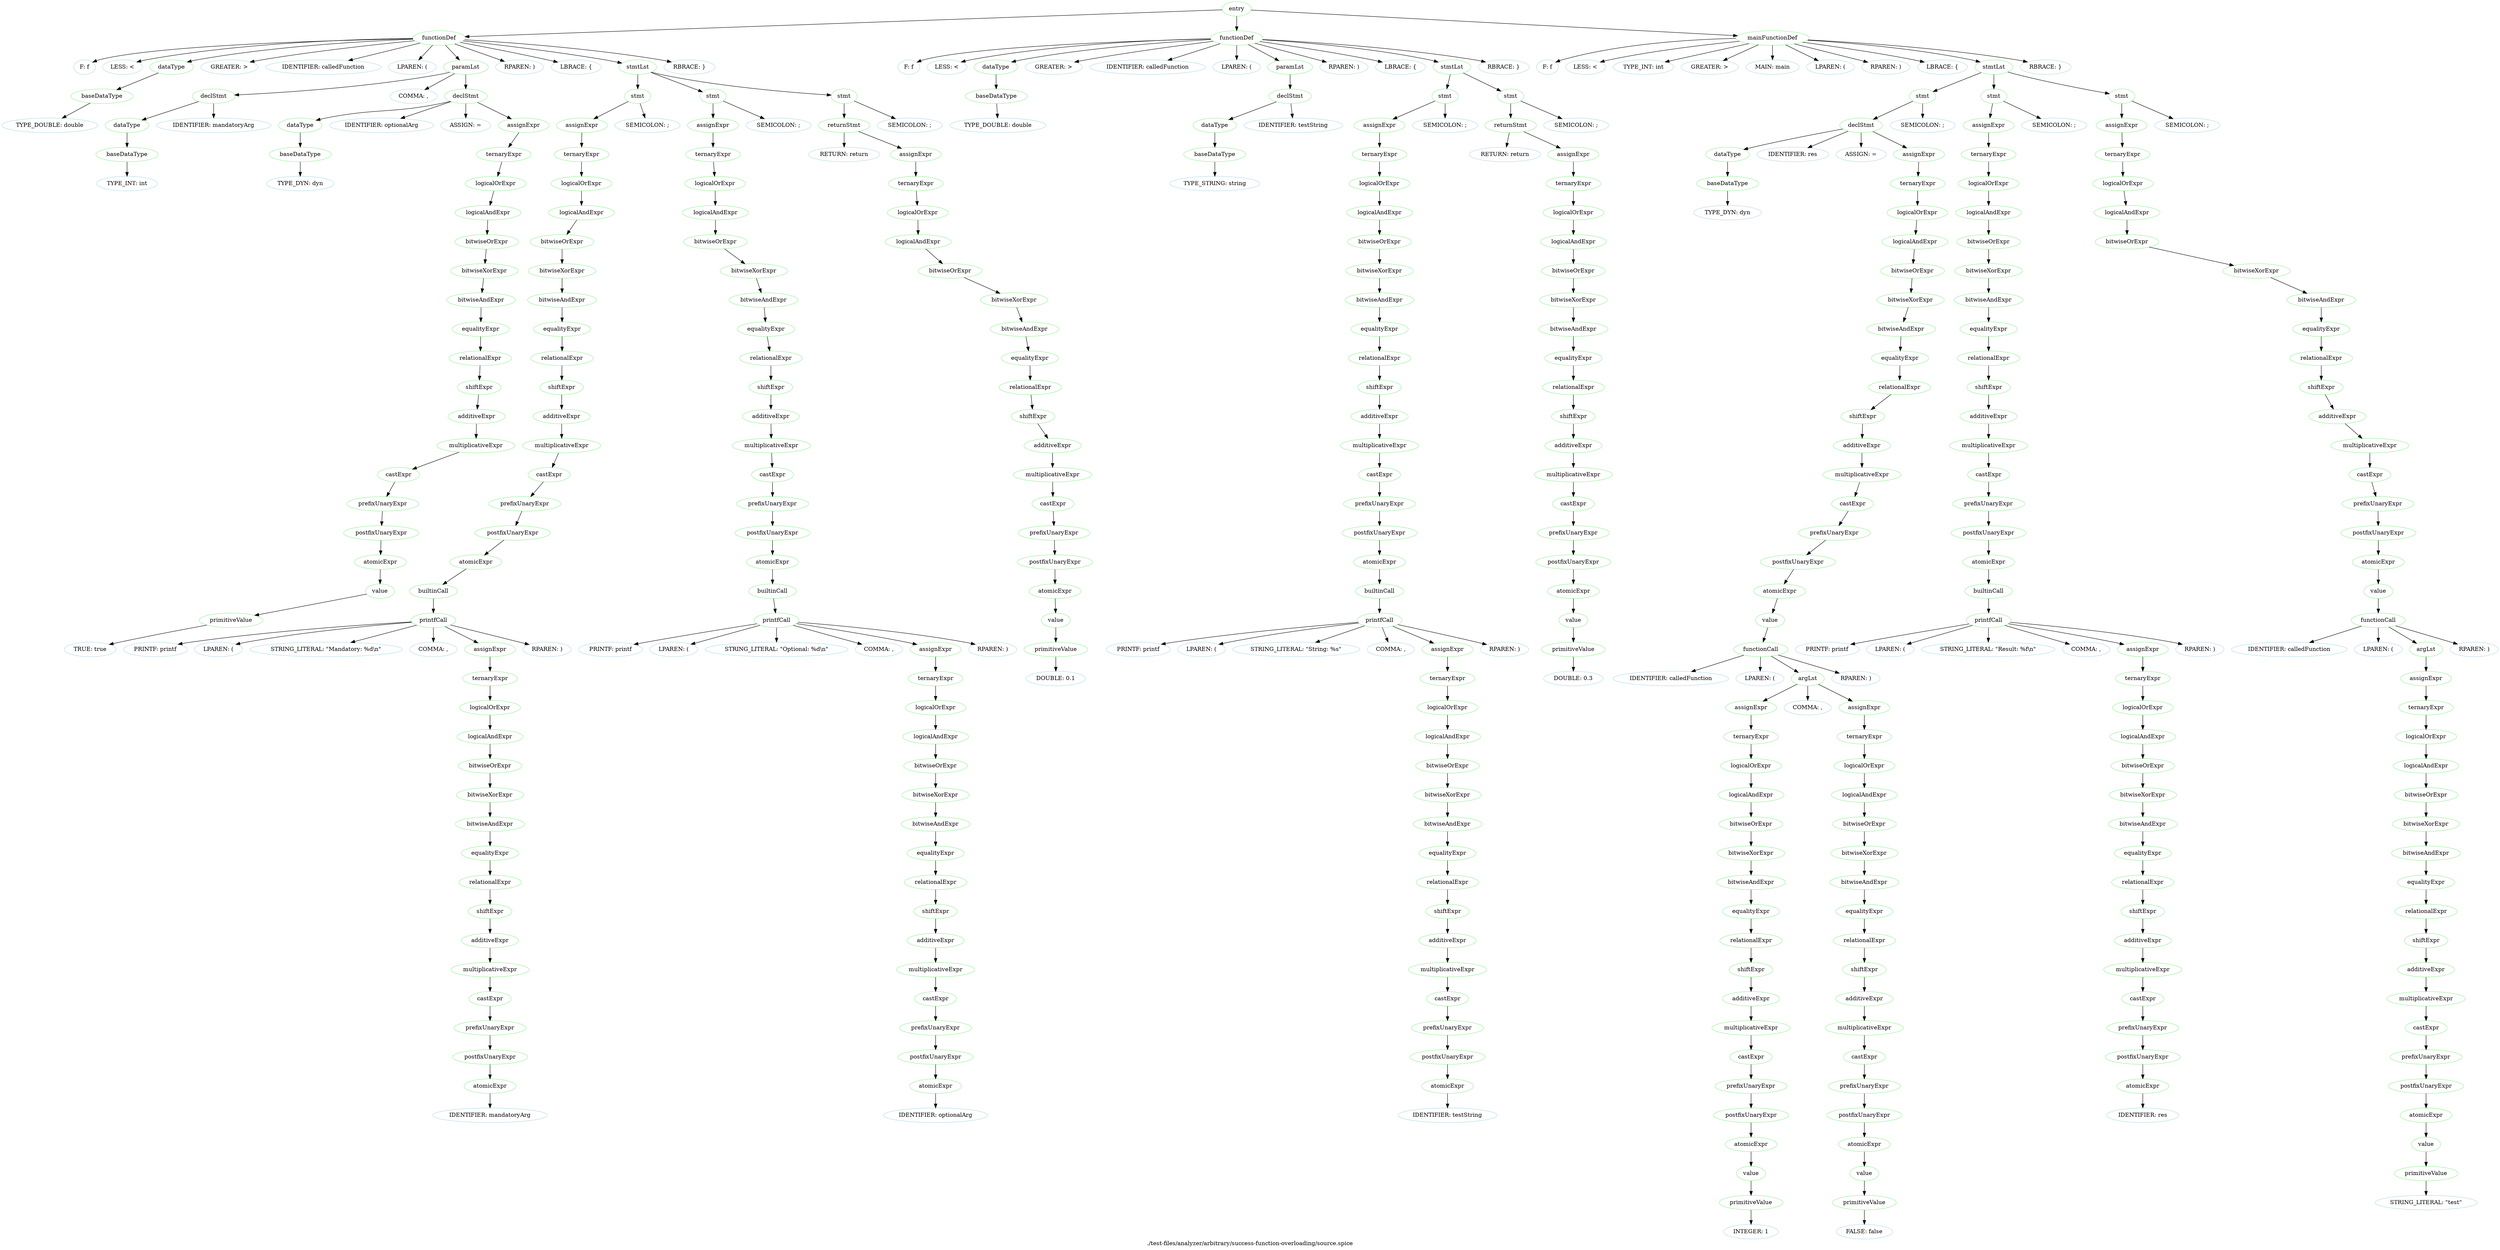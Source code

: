 digraph {
 rankdir="TB";
 label="./test-files/analyzer/arbitrary/success-function-overloading/source.spice";
 L1C0_entry [color="lightgreen",label="entry"];
 L1C0_functionDef [color="lightgreen",label="functionDef"];
 L1C0_entry -> L1C0_functionDef;
 L1C0 [color="lightblue",label="F: f"];
 L1C0_functionDef -> L1C0
 L1C1 [color="lightblue",label="LESS: <"];
 L1C0_functionDef -> L1C1
 L1C2_dataType [color="lightgreen",label="dataType"];
 L1C0_functionDef -> L1C2_dataType;
 L1C2_baseDataType [color="lightgreen",label="baseDataType"];
 L1C2_dataType -> L1C2_baseDataType;
 L1C2 [color="lightblue",label="TYPE_DOUBLE: double"];
 L1C2_baseDataType -> L1C2
 L1C8 [color="lightblue",label="GREATER: >"];
 L1C0_functionDef -> L1C8
 L1C10 [color="lightblue",label="IDENTIFIER: calledFunction"];
 L1C0_functionDef -> L1C10
 L1C24 [color="lightblue",label="LPAREN: ("];
 L1C0_functionDef -> L1C24
 L1C25_paramLst [color="lightgreen",label="paramLst"];
 L1C0_functionDef -> L1C25_paramLst;
 L1C25_declStmt [color="lightgreen",label="declStmt"];
 L1C25_paramLst -> L1C25_declStmt;
 L1C25_dataType [color="lightgreen",label="dataType"];
 L1C25_declStmt -> L1C25_dataType;
 L1C25_baseDataType [color="lightgreen",label="baseDataType"];
 L1C25_dataType -> L1C25_baseDataType;
 L1C25 [color="lightblue",label="TYPE_INT: int"];
 L1C25_baseDataType -> L1C25
 L1C29 [color="lightblue",label="IDENTIFIER: mandatoryArg"];
 L1C25_declStmt -> L1C29
 L1C41 [color="lightblue",label="COMMA: ,"];
 L1C25_paramLst -> L1C41
 L1C43_declStmt [color="lightgreen",label="declStmt"];
 L1C25_paramLst -> L1C43_declStmt;
 L1C43_dataType [color="lightgreen",label="dataType"];
 L1C43_declStmt -> L1C43_dataType;
 L1C43_baseDataType [color="lightgreen",label="baseDataType"];
 L1C43_dataType -> L1C43_baseDataType;
 L1C43 [color="lightblue",label="TYPE_DYN: dyn"];
 L1C43_baseDataType -> L1C43
 L1C47 [color="lightblue",label="IDENTIFIER: optionalArg"];
 L1C43_declStmt -> L1C47
 L1C59 [color="lightblue",label="ASSIGN: ="];
 L1C43_declStmt -> L1C59
 L1C61_assignExpr [color="lightgreen",label="assignExpr"];
 L1C43_declStmt -> L1C61_assignExpr;
 L1C61_ternaryExpr [color="lightgreen",label="ternaryExpr"];
 L1C61_assignExpr -> L1C61_ternaryExpr;
 L1C61_logicalOrExpr [color="lightgreen",label="logicalOrExpr"];
 L1C61_ternaryExpr -> L1C61_logicalOrExpr;
 L1C61_logicalAndExpr [color="lightgreen",label="logicalAndExpr"];
 L1C61_logicalOrExpr -> L1C61_logicalAndExpr;
 L1C61_bitwiseOrExpr [color="lightgreen",label="bitwiseOrExpr"];
 L1C61_logicalAndExpr -> L1C61_bitwiseOrExpr;
 L1C61_bitwiseXorExpr [color="lightgreen",label="bitwiseXorExpr"];
 L1C61_bitwiseOrExpr -> L1C61_bitwiseXorExpr;
 L1C61_bitwiseAndExpr [color="lightgreen",label="bitwiseAndExpr"];
 L1C61_bitwiseXorExpr -> L1C61_bitwiseAndExpr;
 L1C61_equalityExpr [color="lightgreen",label="equalityExpr"];
 L1C61_bitwiseAndExpr -> L1C61_equalityExpr;
 L1C61_relationalExpr [color="lightgreen",label="relationalExpr"];
 L1C61_equalityExpr -> L1C61_relationalExpr;
 L1C61_shiftExpr [color="lightgreen",label="shiftExpr"];
 L1C61_relationalExpr -> L1C61_shiftExpr;
 L1C61_additiveExpr [color="lightgreen",label="additiveExpr"];
 L1C61_shiftExpr -> L1C61_additiveExpr;
 L1C61_multiplicativeExpr [color="lightgreen",label="multiplicativeExpr"];
 L1C61_additiveExpr -> L1C61_multiplicativeExpr;
 L1C61_castExpr [color="lightgreen",label="castExpr"];
 L1C61_multiplicativeExpr -> L1C61_castExpr;
 L1C61_prefixUnaryExpr [color="lightgreen",label="prefixUnaryExpr"];
 L1C61_castExpr -> L1C61_prefixUnaryExpr;
 L1C61_postfixUnaryExpr [color="lightgreen",label="postfixUnaryExpr"];
 L1C61_prefixUnaryExpr -> L1C61_postfixUnaryExpr;
 L1C61_atomicExpr [color="lightgreen",label="atomicExpr"];
 L1C61_postfixUnaryExpr -> L1C61_atomicExpr;
 L1C61_value [color="lightgreen",label="value"];
 L1C61_atomicExpr -> L1C61_value;
 L1C61_primitiveValue [color="lightgreen",label="primitiveValue"];
 L1C61_value -> L1C61_primitiveValue;
 L1C61 [color="lightblue",label="TRUE: true"];
 L1C61_primitiveValue -> L1C61
 L1C65 [color="lightblue",label="RPAREN: )"];
 L1C0_functionDef -> L1C65
 L1C67 [color="lightblue",label="LBRACE: {"];
 L1C0_functionDef -> L1C67
 L2C4_stmtLst [color="lightgreen",label="stmtLst"];
 L1C0_functionDef -> L2C4_stmtLst;
 L2C4_stmt [color="lightgreen",label="stmt"];
 L2C4_stmtLst -> L2C4_stmt;
 L2C4_assignExpr [color="lightgreen",label="assignExpr"];
 L2C4_stmt -> L2C4_assignExpr;
 L2C4_ternaryExpr [color="lightgreen",label="ternaryExpr"];
 L2C4_assignExpr -> L2C4_ternaryExpr;
 L2C4_logicalOrExpr [color="lightgreen",label="logicalOrExpr"];
 L2C4_ternaryExpr -> L2C4_logicalOrExpr;
 L2C4_logicalAndExpr [color="lightgreen",label="logicalAndExpr"];
 L2C4_logicalOrExpr -> L2C4_logicalAndExpr;
 L2C4_bitwiseOrExpr [color="lightgreen",label="bitwiseOrExpr"];
 L2C4_logicalAndExpr -> L2C4_bitwiseOrExpr;
 L2C4_bitwiseXorExpr [color="lightgreen",label="bitwiseXorExpr"];
 L2C4_bitwiseOrExpr -> L2C4_bitwiseXorExpr;
 L2C4_bitwiseAndExpr [color="lightgreen",label="bitwiseAndExpr"];
 L2C4_bitwiseXorExpr -> L2C4_bitwiseAndExpr;
 L2C4_equalityExpr [color="lightgreen",label="equalityExpr"];
 L2C4_bitwiseAndExpr -> L2C4_equalityExpr;
 L2C4_relationalExpr [color="lightgreen",label="relationalExpr"];
 L2C4_equalityExpr -> L2C4_relationalExpr;
 L2C4_shiftExpr [color="lightgreen",label="shiftExpr"];
 L2C4_relationalExpr -> L2C4_shiftExpr;
 L2C4_additiveExpr [color="lightgreen",label="additiveExpr"];
 L2C4_shiftExpr -> L2C4_additiveExpr;
 L2C4_multiplicativeExpr [color="lightgreen",label="multiplicativeExpr"];
 L2C4_additiveExpr -> L2C4_multiplicativeExpr;
 L2C4_castExpr [color="lightgreen",label="castExpr"];
 L2C4_multiplicativeExpr -> L2C4_castExpr;
 L2C4_prefixUnaryExpr [color="lightgreen",label="prefixUnaryExpr"];
 L2C4_castExpr -> L2C4_prefixUnaryExpr;
 L2C4_postfixUnaryExpr [color="lightgreen",label="postfixUnaryExpr"];
 L2C4_prefixUnaryExpr -> L2C4_postfixUnaryExpr;
 L2C4_atomicExpr [color="lightgreen",label="atomicExpr"];
 L2C4_postfixUnaryExpr -> L2C4_atomicExpr;
 L2C4_builtinCall [color="lightgreen",label="builtinCall"];
 L2C4_atomicExpr -> L2C4_builtinCall;
 L2C4_printfCall [color="lightgreen",label="printfCall"];
 L2C4_builtinCall -> L2C4_printfCall;
 L2C4 [color="lightblue",label="PRINTF: printf"];
 L2C4_printfCall -> L2C4
 L2C10 [color="lightblue",label="LPAREN: ("];
 L2C4_printfCall -> L2C10
 L2C11 [color="lightblue",label="STRING_LITERAL: \"Mandatory: %d\\n\""];
 L2C4_printfCall -> L2C11
 L2C28 [color="lightblue",label="COMMA: ,"];
 L2C4_printfCall -> L2C28
 L2C30_assignExpr [color="lightgreen",label="assignExpr"];
 L2C4_printfCall -> L2C30_assignExpr;
 L2C30_ternaryExpr [color="lightgreen",label="ternaryExpr"];
 L2C30_assignExpr -> L2C30_ternaryExpr;
 L2C30_logicalOrExpr [color="lightgreen",label="logicalOrExpr"];
 L2C30_ternaryExpr -> L2C30_logicalOrExpr;
 L2C30_logicalAndExpr [color="lightgreen",label="logicalAndExpr"];
 L2C30_logicalOrExpr -> L2C30_logicalAndExpr;
 L2C30_bitwiseOrExpr [color="lightgreen",label="bitwiseOrExpr"];
 L2C30_logicalAndExpr -> L2C30_bitwiseOrExpr;
 L2C30_bitwiseXorExpr [color="lightgreen",label="bitwiseXorExpr"];
 L2C30_bitwiseOrExpr -> L2C30_bitwiseXorExpr;
 L2C30_bitwiseAndExpr [color="lightgreen",label="bitwiseAndExpr"];
 L2C30_bitwiseXorExpr -> L2C30_bitwiseAndExpr;
 L2C30_equalityExpr [color="lightgreen",label="equalityExpr"];
 L2C30_bitwiseAndExpr -> L2C30_equalityExpr;
 L2C30_relationalExpr [color="lightgreen",label="relationalExpr"];
 L2C30_equalityExpr -> L2C30_relationalExpr;
 L2C30_shiftExpr [color="lightgreen",label="shiftExpr"];
 L2C30_relationalExpr -> L2C30_shiftExpr;
 L2C30_additiveExpr [color="lightgreen",label="additiveExpr"];
 L2C30_shiftExpr -> L2C30_additiveExpr;
 L2C30_multiplicativeExpr [color="lightgreen",label="multiplicativeExpr"];
 L2C30_additiveExpr -> L2C30_multiplicativeExpr;
 L2C30_castExpr [color="lightgreen",label="castExpr"];
 L2C30_multiplicativeExpr -> L2C30_castExpr;
 L2C30_prefixUnaryExpr [color="lightgreen",label="prefixUnaryExpr"];
 L2C30_castExpr -> L2C30_prefixUnaryExpr;
 L2C30_postfixUnaryExpr [color="lightgreen",label="postfixUnaryExpr"];
 L2C30_prefixUnaryExpr -> L2C30_postfixUnaryExpr;
 L2C30_atomicExpr [color="lightgreen",label="atomicExpr"];
 L2C30_postfixUnaryExpr -> L2C30_atomicExpr;
 L2C30 [color="lightblue",label="IDENTIFIER: mandatoryArg"];
 L2C30_atomicExpr -> L2C30
 L2C42 [color="lightblue",label="RPAREN: )"];
 L2C4_printfCall -> L2C42
 L2C43 [color="lightblue",label="SEMICOLON: ;"];
 L2C4_stmt -> L2C43
 L3C4_stmt [color="lightgreen",label="stmt"];
 L2C4_stmtLst -> L3C4_stmt;
 L3C4_assignExpr [color="lightgreen",label="assignExpr"];
 L3C4_stmt -> L3C4_assignExpr;
 L3C4_ternaryExpr [color="lightgreen",label="ternaryExpr"];
 L3C4_assignExpr -> L3C4_ternaryExpr;
 L3C4_logicalOrExpr [color="lightgreen",label="logicalOrExpr"];
 L3C4_ternaryExpr -> L3C4_logicalOrExpr;
 L3C4_logicalAndExpr [color="lightgreen",label="logicalAndExpr"];
 L3C4_logicalOrExpr -> L3C4_logicalAndExpr;
 L3C4_bitwiseOrExpr [color="lightgreen",label="bitwiseOrExpr"];
 L3C4_logicalAndExpr -> L3C4_bitwiseOrExpr;
 L3C4_bitwiseXorExpr [color="lightgreen",label="bitwiseXorExpr"];
 L3C4_bitwiseOrExpr -> L3C4_bitwiseXorExpr;
 L3C4_bitwiseAndExpr [color="lightgreen",label="bitwiseAndExpr"];
 L3C4_bitwiseXorExpr -> L3C4_bitwiseAndExpr;
 L3C4_equalityExpr [color="lightgreen",label="equalityExpr"];
 L3C4_bitwiseAndExpr -> L3C4_equalityExpr;
 L3C4_relationalExpr [color="lightgreen",label="relationalExpr"];
 L3C4_equalityExpr -> L3C4_relationalExpr;
 L3C4_shiftExpr [color="lightgreen",label="shiftExpr"];
 L3C4_relationalExpr -> L3C4_shiftExpr;
 L3C4_additiveExpr [color="lightgreen",label="additiveExpr"];
 L3C4_shiftExpr -> L3C4_additiveExpr;
 L3C4_multiplicativeExpr [color="lightgreen",label="multiplicativeExpr"];
 L3C4_additiveExpr -> L3C4_multiplicativeExpr;
 L3C4_castExpr [color="lightgreen",label="castExpr"];
 L3C4_multiplicativeExpr -> L3C4_castExpr;
 L3C4_prefixUnaryExpr [color="lightgreen",label="prefixUnaryExpr"];
 L3C4_castExpr -> L3C4_prefixUnaryExpr;
 L3C4_postfixUnaryExpr [color="lightgreen",label="postfixUnaryExpr"];
 L3C4_prefixUnaryExpr -> L3C4_postfixUnaryExpr;
 L3C4_atomicExpr [color="lightgreen",label="atomicExpr"];
 L3C4_postfixUnaryExpr -> L3C4_atomicExpr;
 L3C4_builtinCall [color="lightgreen",label="builtinCall"];
 L3C4_atomicExpr -> L3C4_builtinCall;
 L3C4_printfCall [color="lightgreen",label="printfCall"];
 L3C4_builtinCall -> L3C4_printfCall;
 L3C4 [color="lightblue",label="PRINTF: printf"];
 L3C4_printfCall -> L3C4
 L3C10 [color="lightblue",label="LPAREN: ("];
 L3C4_printfCall -> L3C10
 L3C11 [color="lightblue",label="STRING_LITERAL: \"Optional: %d\\n\""];
 L3C4_printfCall -> L3C11
 L3C27 [color="lightblue",label="COMMA: ,"];
 L3C4_printfCall -> L3C27
 L3C29_assignExpr [color="lightgreen",label="assignExpr"];
 L3C4_printfCall -> L3C29_assignExpr;
 L3C29_ternaryExpr [color="lightgreen",label="ternaryExpr"];
 L3C29_assignExpr -> L3C29_ternaryExpr;
 L3C29_logicalOrExpr [color="lightgreen",label="logicalOrExpr"];
 L3C29_ternaryExpr -> L3C29_logicalOrExpr;
 L3C29_logicalAndExpr [color="lightgreen",label="logicalAndExpr"];
 L3C29_logicalOrExpr -> L3C29_logicalAndExpr;
 L3C29_bitwiseOrExpr [color="lightgreen",label="bitwiseOrExpr"];
 L3C29_logicalAndExpr -> L3C29_bitwiseOrExpr;
 L3C29_bitwiseXorExpr [color="lightgreen",label="bitwiseXorExpr"];
 L3C29_bitwiseOrExpr -> L3C29_bitwiseXorExpr;
 L3C29_bitwiseAndExpr [color="lightgreen",label="bitwiseAndExpr"];
 L3C29_bitwiseXorExpr -> L3C29_bitwiseAndExpr;
 L3C29_equalityExpr [color="lightgreen",label="equalityExpr"];
 L3C29_bitwiseAndExpr -> L3C29_equalityExpr;
 L3C29_relationalExpr [color="lightgreen",label="relationalExpr"];
 L3C29_equalityExpr -> L3C29_relationalExpr;
 L3C29_shiftExpr [color="lightgreen",label="shiftExpr"];
 L3C29_relationalExpr -> L3C29_shiftExpr;
 L3C29_additiveExpr [color="lightgreen",label="additiveExpr"];
 L3C29_shiftExpr -> L3C29_additiveExpr;
 L3C29_multiplicativeExpr [color="lightgreen",label="multiplicativeExpr"];
 L3C29_additiveExpr -> L3C29_multiplicativeExpr;
 L3C29_castExpr [color="lightgreen",label="castExpr"];
 L3C29_multiplicativeExpr -> L3C29_castExpr;
 L3C29_prefixUnaryExpr [color="lightgreen",label="prefixUnaryExpr"];
 L3C29_castExpr -> L3C29_prefixUnaryExpr;
 L3C29_postfixUnaryExpr [color="lightgreen",label="postfixUnaryExpr"];
 L3C29_prefixUnaryExpr -> L3C29_postfixUnaryExpr;
 L3C29_atomicExpr [color="lightgreen",label="atomicExpr"];
 L3C29_postfixUnaryExpr -> L3C29_atomicExpr;
 L3C29 [color="lightblue",label="IDENTIFIER: optionalArg"];
 L3C29_atomicExpr -> L3C29
 L3C40 [color="lightblue",label="RPAREN: )"];
 L3C4_printfCall -> L3C40
 L3C41 [color="lightblue",label="SEMICOLON: ;"];
 L3C4_stmt -> L3C41
 L4C4_stmt [color="lightgreen",label="stmt"];
 L2C4_stmtLst -> L4C4_stmt;
 L4C4_returnStmt [color="lightgreen",label="returnStmt"];
 L4C4_stmt -> L4C4_returnStmt;
 L4C4 [color="lightblue",label="RETURN: return"];
 L4C4_returnStmt -> L4C4
 L4C11_assignExpr [color="lightgreen",label="assignExpr"];
 L4C4_returnStmt -> L4C11_assignExpr;
 L4C11_ternaryExpr [color="lightgreen",label="ternaryExpr"];
 L4C11_assignExpr -> L4C11_ternaryExpr;
 L4C11_logicalOrExpr [color="lightgreen",label="logicalOrExpr"];
 L4C11_ternaryExpr -> L4C11_logicalOrExpr;
 L4C11_logicalAndExpr [color="lightgreen",label="logicalAndExpr"];
 L4C11_logicalOrExpr -> L4C11_logicalAndExpr;
 L4C11_bitwiseOrExpr [color="lightgreen",label="bitwiseOrExpr"];
 L4C11_logicalAndExpr -> L4C11_bitwiseOrExpr;
 L4C11_bitwiseXorExpr [color="lightgreen",label="bitwiseXorExpr"];
 L4C11_bitwiseOrExpr -> L4C11_bitwiseXorExpr;
 L4C11_bitwiseAndExpr [color="lightgreen",label="bitwiseAndExpr"];
 L4C11_bitwiseXorExpr -> L4C11_bitwiseAndExpr;
 L4C11_equalityExpr [color="lightgreen",label="equalityExpr"];
 L4C11_bitwiseAndExpr -> L4C11_equalityExpr;
 L4C11_relationalExpr [color="lightgreen",label="relationalExpr"];
 L4C11_equalityExpr -> L4C11_relationalExpr;
 L4C11_shiftExpr [color="lightgreen",label="shiftExpr"];
 L4C11_relationalExpr -> L4C11_shiftExpr;
 L4C11_additiveExpr [color="lightgreen",label="additiveExpr"];
 L4C11_shiftExpr -> L4C11_additiveExpr;
 L4C11_multiplicativeExpr [color="lightgreen",label="multiplicativeExpr"];
 L4C11_additiveExpr -> L4C11_multiplicativeExpr;
 L4C11_castExpr [color="lightgreen",label="castExpr"];
 L4C11_multiplicativeExpr -> L4C11_castExpr;
 L4C11_prefixUnaryExpr [color="lightgreen",label="prefixUnaryExpr"];
 L4C11_castExpr -> L4C11_prefixUnaryExpr;
 L4C11_postfixUnaryExpr [color="lightgreen",label="postfixUnaryExpr"];
 L4C11_prefixUnaryExpr -> L4C11_postfixUnaryExpr;
 L4C11_atomicExpr [color="lightgreen",label="atomicExpr"];
 L4C11_postfixUnaryExpr -> L4C11_atomicExpr;
 L4C11_value [color="lightgreen",label="value"];
 L4C11_atomicExpr -> L4C11_value;
 L4C11_primitiveValue [color="lightgreen",label="primitiveValue"];
 L4C11_value -> L4C11_primitiveValue;
 L4C11 [color="lightblue",label="DOUBLE: 0.1"];
 L4C11_primitiveValue -> L4C11
 L4C14 [color="lightblue",label="SEMICOLON: ;"];
 L4C4_stmt -> L4C14
 L5C0 [color="lightblue",label="RBRACE: }"];
 L1C0_functionDef -> L5C0
 L7C0_functionDef [color="lightgreen",label="functionDef"];
 L1C0_entry -> L7C0_functionDef;
 L7C0 [color="lightblue",label="F: f"];
 L7C0_functionDef -> L7C0
 L7C1 [color="lightblue",label="LESS: <"];
 L7C0_functionDef -> L7C1
 L7C2_dataType [color="lightgreen",label="dataType"];
 L7C0_functionDef -> L7C2_dataType;
 L7C2_baseDataType [color="lightgreen",label="baseDataType"];
 L7C2_dataType -> L7C2_baseDataType;
 L7C2 [color="lightblue",label="TYPE_DOUBLE: double"];
 L7C2_baseDataType -> L7C2
 L7C8 [color="lightblue",label="GREATER: >"];
 L7C0_functionDef -> L7C8
 L7C10 [color="lightblue",label="IDENTIFIER: calledFunction"];
 L7C0_functionDef -> L7C10
 L7C24 [color="lightblue",label="LPAREN: ("];
 L7C0_functionDef -> L7C24
 L7C25_paramLst [color="lightgreen",label="paramLst"];
 L7C0_functionDef -> L7C25_paramLst;
 L7C25_declStmt [color="lightgreen",label="declStmt"];
 L7C25_paramLst -> L7C25_declStmt;
 L7C25_dataType [color="lightgreen",label="dataType"];
 L7C25_declStmt -> L7C25_dataType;
 L7C25_baseDataType [color="lightgreen",label="baseDataType"];
 L7C25_dataType -> L7C25_baseDataType;
 L7C25 [color="lightblue",label="TYPE_STRING: string"];
 L7C25_baseDataType -> L7C25
 L7C32 [color="lightblue",label="IDENTIFIER: testString"];
 L7C25_declStmt -> L7C32
 L7C42 [color="lightblue",label="RPAREN: )"];
 L7C0_functionDef -> L7C42
 L7C44 [color="lightblue",label="LBRACE: {"];
 L7C0_functionDef -> L7C44
 L8C4_stmtLst [color="lightgreen",label="stmtLst"];
 L7C0_functionDef -> L8C4_stmtLst;
 L8C4_stmt [color="lightgreen",label="stmt"];
 L8C4_stmtLst -> L8C4_stmt;
 L8C4_assignExpr [color="lightgreen",label="assignExpr"];
 L8C4_stmt -> L8C4_assignExpr;
 L8C4_ternaryExpr [color="lightgreen",label="ternaryExpr"];
 L8C4_assignExpr -> L8C4_ternaryExpr;
 L8C4_logicalOrExpr [color="lightgreen",label="logicalOrExpr"];
 L8C4_ternaryExpr -> L8C4_logicalOrExpr;
 L8C4_logicalAndExpr [color="lightgreen",label="logicalAndExpr"];
 L8C4_logicalOrExpr -> L8C4_logicalAndExpr;
 L8C4_bitwiseOrExpr [color="lightgreen",label="bitwiseOrExpr"];
 L8C4_logicalAndExpr -> L8C4_bitwiseOrExpr;
 L8C4_bitwiseXorExpr [color="lightgreen",label="bitwiseXorExpr"];
 L8C4_bitwiseOrExpr -> L8C4_bitwiseXorExpr;
 L8C4_bitwiseAndExpr [color="lightgreen",label="bitwiseAndExpr"];
 L8C4_bitwiseXorExpr -> L8C4_bitwiseAndExpr;
 L8C4_equalityExpr [color="lightgreen",label="equalityExpr"];
 L8C4_bitwiseAndExpr -> L8C4_equalityExpr;
 L8C4_relationalExpr [color="lightgreen",label="relationalExpr"];
 L8C4_equalityExpr -> L8C4_relationalExpr;
 L8C4_shiftExpr [color="lightgreen",label="shiftExpr"];
 L8C4_relationalExpr -> L8C4_shiftExpr;
 L8C4_additiveExpr [color="lightgreen",label="additiveExpr"];
 L8C4_shiftExpr -> L8C4_additiveExpr;
 L8C4_multiplicativeExpr [color="lightgreen",label="multiplicativeExpr"];
 L8C4_additiveExpr -> L8C4_multiplicativeExpr;
 L8C4_castExpr [color="lightgreen",label="castExpr"];
 L8C4_multiplicativeExpr -> L8C4_castExpr;
 L8C4_prefixUnaryExpr [color="lightgreen",label="prefixUnaryExpr"];
 L8C4_castExpr -> L8C4_prefixUnaryExpr;
 L8C4_postfixUnaryExpr [color="lightgreen",label="postfixUnaryExpr"];
 L8C4_prefixUnaryExpr -> L8C4_postfixUnaryExpr;
 L8C4_atomicExpr [color="lightgreen",label="atomicExpr"];
 L8C4_postfixUnaryExpr -> L8C4_atomicExpr;
 L8C4_builtinCall [color="lightgreen",label="builtinCall"];
 L8C4_atomicExpr -> L8C4_builtinCall;
 L8C4_printfCall [color="lightgreen",label="printfCall"];
 L8C4_builtinCall -> L8C4_printfCall;
 L8C4 [color="lightblue",label="PRINTF: printf"];
 L8C4_printfCall -> L8C4
 L8C10 [color="lightblue",label="LPAREN: ("];
 L8C4_printfCall -> L8C10
 L8C11 [color="lightblue",label="STRING_LITERAL: \"String: %s\""];
 L8C4_printfCall -> L8C11
 L8C23 [color="lightblue",label="COMMA: ,"];
 L8C4_printfCall -> L8C23
 L8C25_assignExpr [color="lightgreen",label="assignExpr"];
 L8C4_printfCall -> L8C25_assignExpr;
 L8C25_ternaryExpr [color="lightgreen",label="ternaryExpr"];
 L8C25_assignExpr -> L8C25_ternaryExpr;
 L8C25_logicalOrExpr [color="lightgreen",label="logicalOrExpr"];
 L8C25_ternaryExpr -> L8C25_logicalOrExpr;
 L8C25_logicalAndExpr [color="lightgreen",label="logicalAndExpr"];
 L8C25_logicalOrExpr -> L8C25_logicalAndExpr;
 L8C25_bitwiseOrExpr [color="lightgreen",label="bitwiseOrExpr"];
 L8C25_logicalAndExpr -> L8C25_bitwiseOrExpr;
 L8C25_bitwiseXorExpr [color="lightgreen",label="bitwiseXorExpr"];
 L8C25_bitwiseOrExpr -> L8C25_bitwiseXorExpr;
 L8C25_bitwiseAndExpr [color="lightgreen",label="bitwiseAndExpr"];
 L8C25_bitwiseXorExpr -> L8C25_bitwiseAndExpr;
 L8C25_equalityExpr [color="lightgreen",label="equalityExpr"];
 L8C25_bitwiseAndExpr -> L8C25_equalityExpr;
 L8C25_relationalExpr [color="lightgreen",label="relationalExpr"];
 L8C25_equalityExpr -> L8C25_relationalExpr;
 L8C25_shiftExpr [color="lightgreen",label="shiftExpr"];
 L8C25_relationalExpr -> L8C25_shiftExpr;
 L8C25_additiveExpr [color="lightgreen",label="additiveExpr"];
 L8C25_shiftExpr -> L8C25_additiveExpr;
 L8C25_multiplicativeExpr [color="lightgreen",label="multiplicativeExpr"];
 L8C25_additiveExpr -> L8C25_multiplicativeExpr;
 L8C25_castExpr [color="lightgreen",label="castExpr"];
 L8C25_multiplicativeExpr -> L8C25_castExpr;
 L8C25_prefixUnaryExpr [color="lightgreen",label="prefixUnaryExpr"];
 L8C25_castExpr -> L8C25_prefixUnaryExpr;
 L8C25_postfixUnaryExpr [color="lightgreen",label="postfixUnaryExpr"];
 L8C25_prefixUnaryExpr -> L8C25_postfixUnaryExpr;
 L8C25_atomicExpr [color="lightgreen",label="atomicExpr"];
 L8C25_postfixUnaryExpr -> L8C25_atomicExpr;
 L8C25 [color="lightblue",label="IDENTIFIER: testString"];
 L8C25_atomicExpr -> L8C25
 L8C35 [color="lightblue",label="RPAREN: )"];
 L8C4_printfCall -> L8C35
 L8C36 [color="lightblue",label="SEMICOLON: ;"];
 L8C4_stmt -> L8C36
 L9C4_stmt [color="lightgreen",label="stmt"];
 L8C4_stmtLst -> L9C4_stmt;
 L9C4_returnStmt [color="lightgreen",label="returnStmt"];
 L9C4_stmt -> L9C4_returnStmt;
 L9C4 [color="lightblue",label="RETURN: return"];
 L9C4_returnStmt -> L9C4
 L9C11_assignExpr [color="lightgreen",label="assignExpr"];
 L9C4_returnStmt -> L9C11_assignExpr;
 L9C11_ternaryExpr [color="lightgreen",label="ternaryExpr"];
 L9C11_assignExpr -> L9C11_ternaryExpr;
 L9C11_logicalOrExpr [color="lightgreen",label="logicalOrExpr"];
 L9C11_ternaryExpr -> L9C11_logicalOrExpr;
 L9C11_logicalAndExpr [color="lightgreen",label="logicalAndExpr"];
 L9C11_logicalOrExpr -> L9C11_logicalAndExpr;
 L9C11_bitwiseOrExpr [color="lightgreen",label="bitwiseOrExpr"];
 L9C11_logicalAndExpr -> L9C11_bitwiseOrExpr;
 L9C11_bitwiseXorExpr [color="lightgreen",label="bitwiseXorExpr"];
 L9C11_bitwiseOrExpr -> L9C11_bitwiseXorExpr;
 L9C11_bitwiseAndExpr [color="lightgreen",label="bitwiseAndExpr"];
 L9C11_bitwiseXorExpr -> L9C11_bitwiseAndExpr;
 L9C11_equalityExpr [color="lightgreen",label="equalityExpr"];
 L9C11_bitwiseAndExpr -> L9C11_equalityExpr;
 L9C11_relationalExpr [color="lightgreen",label="relationalExpr"];
 L9C11_equalityExpr -> L9C11_relationalExpr;
 L9C11_shiftExpr [color="lightgreen",label="shiftExpr"];
 L9C11_relationalExpr -> L9C11_shiftExpr;
 L9C11_additiveExpr [color="lightgreen",label="additiveExpr"];
 L9C11_shiftExpr -> L9C11_additiveExpr;
 L9C11_multiplicativeExpr [color="lightgreen",label="multiplicativeExpr"];
 L9C11_additiveExpr -> L9C11_multiplicativeExpr;
 L9C11_castExpr [color="lightgreen",label="castExpr"];
 L9C11_multiplicativeExpr -> L9C11_castExpr;
 L9C11_prefixUnaryExpr [color="lightgreen",label="prefixUnaryExpr"];
 L9C11_castExpr -> L9C11_prefixUnaryExpr;
 L9C11_postfixUnaryExpr [color="lightgreen",label="postfixUnaryExpr"];
 L9C11_prefixUnaryExpr -> L9C11_postfixUnaryExpr;
 L9C11_atomicExpr [color="lightgreen",label="atomicExpr"];
 L9C11_postfixUnaryExpr -> L9C11_atomicExpr;
 L9C11_value [color="lightgreen",label="value"];
 L9C11_atomicExpr -> L9C11_value;
 L9C11_primitiveValue [color="lightgreen",label="primitiveValue"];
 L9C11_value -> L9C11_primitiveValue;
 L9C11 [color="lightblue",label="DOUBLE: 0.3"];
 L9C11_primitiveValue -> L9C11
 L9C14 [color="lightblue",label="SEMICOLON: ;"];
 L9C4_stmt -> L9C14
 L10C0 [color="lightblue",label="RBRACE: }"];
 L7C0_functionDef -> L10C0
 L12C0_mainFunctionDef [color="lightgreen",label="mainFunctionDef"];
 L1C0_entry -> L12C0_mainFunctionDef;
 L12C0 [color="lightblue",label="F: f"];
 L12C0_mainFunctionDef -> L12C0
 L12C1 [color="lightblue",label="LESS: <"];
 L12C0_mainFunctionDef -> L12C1
 L12C2 [color="lightblue",label="TYPE_INT: int"];
 L12C0_mainFunctionDef -> L12C2
 L12C5 [color="lightblue",label="GREATER: >"];
 L12C0_mainFunctionDef -> L12C5
 L12C7 [color="lightblue",label="MAIN: main"];
 L12C0_mainFunctionDef -> L12C7
 L12C11 [color="lightblue",label="LPAREN: ("];
 L12C0_mainFunctionDef -> L12C11
 L12C12 [color="lightblue",label="RPAREN: )"];
 L12C0_mainFunctionDef -> L12C12
 L12C14 [color="lightblue",label="LBRACE: {"];
 L12C0_mainFunctionDef -> L12C14
 L13C4_stmtLst [color="lightgreen",label="stmtLst"];
 L12C0_mainFunctionDef -> L13C4_stmtLst;
 L13C4_stmt [color="lightgreen",label="stmt"];
 L13C4_stmtLst -> L13C4_stmt;
 L13C4_declStmt [color="lightgreen",label="declStmt"];
 L13C4_stmt -> L13C4_declStmt;
 L13C4_dataType [color="lightgreen",label="dataType"];
 L13C4_declStmt -> L13C4_dataType;
 L13C4_baseDataType [color="lightgreen",label="baseDataType"];
 L13C4_dataType -> L13C4_baseDataType;
 L13C4 [color="lightblue",label="TYPE_DYN: dyn"];
 L13C4_baseDataType -> L13C4
 L13C8 [color="lightblue",label="IDENTIFIER: res"];
 L13C4_declStmt -> L13C8
 L13C12 [color="lightblue",label="ASSIGN: ="];
 L13C4_declStmt -> L13C12
 L13C14_assignExpr [color="lightgreen",label="assignExpr"];
 L13C4_declStmt -> L13C14_assignExpr;
 L13C14_ternaryExpr [color="lightgreen",label="ternaryExpr"];
 L13C14_assignExpr -> L13C14_ternaryExpr;
 L13C14_logicalOrExpr [color="lightgreen",label="logicalOrExpr"];
 L13C14_ternaryExpr -> L13C14_logicalOrExpr;
 L13C14_logicalAndExpr [color="lightgreen",label="logicalAndExpr"];
 L13C14_logicalOrExpr -> L13C14_logicalAndExpr;
 L13C14_bitwiseOrExpr [color="lightgreen",label="bitwiseOrExpr"];
 L13C14_logicalAndExpr -> L13C14_bitwiseOrExpr;
 L13C14_bitwiseXorExpr [color="lightgreen",label="bitwiseXorExpr"];
 L13C14_bitwiseOrExpr -> L13C14_bitwiseXorExpr;
 L13C14_bitwiseAndExpr [color="lightgreen",label="bitwiseAndExpr"];
 L13C14_bitwiseXorExpr -> L13C14_bitwiseAndExpr;
 L13C14_equalityExpr [color="lightgreen",label="equalityExpr"];
 L13C14_bitwiseAndExpr -> L13C14_equalityExpr;
 L13C14_relationalExpr [color="lightgreen",label="relationalExpr"];
 L13C14_equalityExpr -> L13C14_relationalExpr;
 L13C14_shiftExpr [color="lightgreen",label="shiftExpr"];
 L13C14_relationalExpr -> L13C14_shiftExpr;
 L13C14_additiveExpr [color="lightgreen",label="additiveExpr"];
 L13C14_shiftExpr -> L13C14_additiveExpr;
 L13C14_multiplicativeExpr [color="lightgreen",label="multiplicativeExpr"];
 L13C14_additiveExpr -> L13C14_multiplicativeExpr;
 L13C14_castExpr [color="lightgreen",label="castExpr"];
 L13C14_multiplicativeExpr -> L13C14_castExpr;
 L13C14_prefixUnaryExpr [color="lightgreen",label="prefixUnaryExpr"];
 L13C14_castExpr -> L13C14_prefixUnaryExpr;
 L13C14_postfixUnaryExpr [color="lightgreen",label="postfixUnaryExpr"];
 L13C14_prefixUnaryExpr -> L13C14_postfixUnaryExpr;
 L13C14_atomicExpr [color="lightgreen",label="atomicExpr"];
 L13C14_postfixUnaryExpr -> L13C14_atomicExpr;
 L13C14_value [color="lightgreen",label="value"];
 L13C14_atomicExpr -> L13C14_value;
 L13C14_functionCall [color="lightgreen",label="functionCall"];
 L13C14_value -> L13C14_functionCall;
 L13C14 [color="lightblue",label="IDENTIFIER: calledFunction"];
 L13C14_functionCall -> L13C14
 L13C28 [color="lightblue",label="LPAREN: ("];
 L13C14_functionCall -> L13C28
 L13C29_argLst [color="lightgreen",label="argLst"];
 L13C14_functionCall -> L13C29_argLst;
 L13C29_assignExpr [color="lightgreen",label="assignExpr"];
 L13C29_argLst -> L13C29_assignExpr;
 L13C29_ternaryExpr [color="lightgreen",label="ternaryExpr"];
 L13C29_assignExpr -> L13C29_ternaryExpr;
 L13C29_logicalOrExpr [color="lightgreen",label="logicalOrExpr"];
 L13C29_ternaryExpr -> L13C29_logicalOrExpr;
 L13C29_logicalAndExpr [color="lightgreen",label="logicalAndExpr"];
 L13C29_logicalOrExpr -> L13C29_logicalAndExpr;
 L13C29_bitwiseOrExpr [color="lightgreen",label="bitwiseOrExpr"];
 L13C29_logicalAndExpr -> L13C29_bitwiseOrExpr;
 L13C29_bitwiseXorExpr [color="lightgreen",label="bitwiseXorExpr"];
 L13C29_bitwiseOrExpr -> L13C29_bitwiseXorExpr;
 L13C29_bitwiseAndExpr [color="lightgreen",label="bitwiseAndExpr"];
 L13C29_bitwiseXorExpr -> L13C29_bitwiseAndExpr;
 L13C29_equalityExpr [color="lightgreen",label="equalityExpr"];
 L13C29_bitwiseAndExpr -> L13C29_equalityExpr;
 L13C29_relationalExpr [color="lightgreen",label="relationalExpr"];
 L13C29_equalityExpr -> L13C29_relationalExpr;
 L13C29_shiftExpr [color="lightgreen",label="shiftExpr"];
 L13C29_relationalExpr -> L13C29_shiftExpr;
 L13C29_additiveExpr [color="lightgreen",label="additiveExpr"];
 L13C29_shiftExpr -> L13C29_additiveExpr;
 L13C29_multiplicativeExpr [color="lightgreen",label="multiplicativeExpr"];
 L13C29_additiveExpr -> L13C29_multiplicativeExpr;
 L13C29_castExpr [color="lightgreen",label="castExpr"];
 L13C29_multiplicativeExpr -> L13C29_castExpr;
 L13C29_prefixUnaryExpr [color="lightgreen",label="prefixUnaryExpr"];
 L13C29_castExpr -> L13C29_prefixUnaryExpr;
 L13C29_postfixUnaryExpr [color="lightgreen",label="postfixUnaryExpr"];
 L13C29_prefixUnaryExpr -> L13C29_postfixUnaryExpr;
 L13C29_atomicExpr [color="lightgreen",label="atomicExpr"];
 L13C29_postfixUnaryExpr -> L13C29_atomicExpr;
 L13C29_value [color="lightgreen",label="value"];
 L13C29_atomicExpr -> L13C29_value;
 L13C29_primitiveValue [color="lightgreen",label="primitiveValue"];
 L13C29_value -> L13C29_primitiveValue;
 L13C29 [color="lightblue",label="INTEGER: 1"];
 L13C29_primitiveValue -> L13C29
 L13C30 [color="lightblue",label="COMMA: ,"];
 L13C29_argLst -> L13C30
 L13C32_assignExpr [color="lightgreen",label="assignExpr"];
 L13C29_argLst -> L13C32_assignExpr;
 L13C32_ternaryExpr [color="lightgreen",label="ternaryExpr"];
 L13C32_assignExpr -> L13C32_ternaryExpr;
 L13C32_logicalOrExpr [color="lightgreen",label="logicalOrExpr"];
 L13C32_ternaryExpr -> L13C32_logicalOrExpr;
 L13C32_logicalAndExpr [color="lightgreen",label="logicalAndExpr"];
 L13C32_logicalOrExpr -> L13C32_logicalAndExpr;
 L13C32_bitwiseOrExpr [color="lightgreen",label="bitwiseOrExpr"];
 L13C32_logicalAndExpr -> L13C32_bitwiseOrExpr;
 L13C32_bitwiseXorExpr [color="lightgreen",label="bitwiseXorExpr"];
 L13C32_bitwiseOrExpr -> L13C32_bitwiseXorExpr;
 L13C32_bitwiseAndExpr [color="lightgreen",label="bitwiseAndExpr"];
 L13C32_bitwiseXorExpr -> L13C32_bitwiseAndExpr;
 L13C32_equalityExpr [color="lightgreen",label="equalityExpr"];
 L13C32_bitwiseAndExpr -> L13C32_equalityExpr;
 L13C32_relationalExpr [color="lightgreen",label="relationalExpr"];
 L13C32_equalityExpr -> L13C32_relationalExpr;
 L13C32_shiftExpr [color="lightgreen",label="shiftExpr"];
 L13C32_relationalExpr -> L13C32_shiftExpr;
 L13C32_additiveExpr [color="lightgreen",label="additiveExpr"];
 L13C32_shiftExpr -> L13C32_additiveExpr;
 L13C32_multiplicativeExpr [color="lightgreen",label="multiplicativeExpr"];
 L13C32_additiveExpr -> L13C32_multiplicativeExpr;
 L13C32_castExpr [color="lightgreen",label="castExpr"];
 L13C32_multiplicativeExpr -> L13C32_castExpr;
 L13C32_prefixUnaryExpr [color="lightgreen",label="prefixUnaryExpr"];
 L13C32_castExpr -> L13C32_prefixUnaryExpr;
 L13C32_postfixUnaryExpr [color="lightgreen",label="postfixUnaryExpr"];
 L13C32_prefixUnaryExpr -> L13C32_postfixUnaryExpr;
 L13C32_atomicExpr [color="lightgreen",label="atomicExpr"];
 L13C32_postfixUnaryExpr -> L13C32_atomicExpr;
 L13C32_value [color="lightgreen",label="value"];
 L13C32_atomicExpr -> L13C32_value;
 L13C32_primitiveValue [color="lightgreen",label="primitiveValue"];
 L13C32_value -> L13C32_primitiveValue;
 L13C32 [color="lightblue",label="FALSE: false"];
 L13C32_primitiveValue -> L13C32
 L13C37 [color="lightblue",label="RPAREN: )"];
 L13C14_functionCall -> L13C37
 L13C38 [color="lightblue",label="SEMICOLON: ;"];
 L13C4_stmt -> L13C38
 L14C4_stmt [color="lightgreen",label="stmt"];
 L13C4_stmtLst -> L14C4_stmt;
 L14C4_assignExpr [color="lightgreen",label="assignExpr"];
 L14C4_stmt -> L14C4_assignExpr;
 L14C4_ternaryExpr [color="lightgreen",label="ternaryExpr"];
 L14C4_assignExpr -> L14C4_ternaryExpr;
 L14C4_logicalOrExpr [color="lightgreen",label="logicalOrExpr"];
 L14C4_ternaryExpr -> L14C4_logicalOrExpr;
 L14C4_logicalAndExpr [color="lightgreen",label="logicalAndExpr"];
 L14C4_logicalOrExpr -> L14C4_logicalAndExpr;
 L14C4_bitwiseOrExpr [color="lightgreen",label="bitwiseOrExpr"];
 L14C4_logicalAndExpr -> L14C4_bitwiseOrExpr;
 L14C4_bitwiseXorExpr [color="lightgreen",label="bitwiseXorExpr"];
 L14C4_bitwiseOrExpr -> L14C4_bitwiseXorExpr;
 L14C4_bitwiseAndExpr [color="lightgreen",label="bitwiseAndExpr"];
 L14C4_bitwiseXorExpr -> L14C4_bitwiseAndExpr;
 L14C4_equalityExpr [color="lightgreen",label="equalityExpr"];
 L14C4_bitwiseAndExpr -> L14C4_equalityExpr;
 L14C4_relationalExpr [color="lightgreen",label="relationalExpr"];
 L14C4_equalityExpr -> L14C4_relationalExpr;
 L14C4_shiftExpr [color="lightgreen",label="shiftExpr"];
 L14C4_relationalExpr -> L14C4_shiftExpr;
 L14C4_additiveExpr [color="lightgreen",label="additiveExpr"];
 L14C4_shiftExpr -> L14C4_additiveExpr;
 L14C4_multiplicativeExpr [color="lightgreen",label="multiplicativeExpr"];
 L14C4_additiveExpr -> L14C4_multiplicativeExpr;
 L14C4_castExpr [color="lightgreen",label="castExpr"];
 L14C4_multiplicativeExpr -> L14C4_castExpr;
 L14C4_prefixUnaryExpr [color="lightgreen",label="prefixUnaryExpr"];
 L14C4_castExpr -> L14C4_prefixUnaryExpr;
 L14C4_postfixUnaryExpr [color="lightgreen",label="postfixUnaryExpr"];
 L14C4_prefixUnaryExpr -> L14C4_postfixUnaryExpr;
 L14C4_atomicExpr [color="lightgreen",label="atomicExpr"];
 L14C4_postfixUnaryExpr -> L14C4_atomicExpr;
 L14C4_builtinCall [color="lightgreen",label="builtinCall"];
 L14C4_atomicExpr -> L14C4_builtinCall;
 L14C4_printfCall [color="lightgreen",label="printfCall"];
 L14C4_builtinCall -> L14C4_printfCall;
 L14C4 [color="lightblue",label="PRINTF: printf"];
 L14C4_printfCall -> L14C4
 L14C10 [color="lightblue",label="LPAREN: ("];
 L14C4_printfCall -> L14C10
 L14C11 [color="lightblue",label="STRING_LITERAL: \"Result: %f\\n\""];
 L14C4_printfCall -> L14C11
 L14C25 [color="lightblue",label="COMMA: ,"];
 L14C4_printfCall -> L14C25
 L14C27_assignExpr [color="lightgreen",label="assignExpr"];
 L14C4_printfCall -> L14C27_assignExpr;
 L14C27_ternaryExpr [color="lightgreen",label="ternaryExpr"];
 L14C27_assignExpr -> L14C27_ternaryExpr;
 L14C27_logicalOrExpr [color="lightgreen",label="logicalOrExpr"];
 L14C27_ternaryExpr -> L14C27_logicalOrExpr;
 L14C27_logicalAndExpr [color="lightgreen",label="logicalAndExpr"];
 L14C27_logicalOrExpr -> L14C27_logicalAndExpr;
 L14C27_bitwiseOrExpr [color="lightgreen",label="bitwiseOrExpr"];
 L14C27_logicalAndExpr -> L14C27_bitwiseOrExpr;
 L14C27_bitwiseXorExpr [color="lightgreen",label="bitwiseXorExpr"];
 L14C27_bitwiseOrExpr -> L14C27_bitwiseXorExpr;
 L14C27_bitwiseAndExpr [color="lightgreen",label="bitwiseAndExpr"];
 L14C27_bitwiseXorExpr -> L14C27_bitwiseAndExpr;
 L14C27_equalityExpr [color="lightgreen",label="equalityExpr"];
 L14C27_bitwiseAndExpr -> L14C27_equalityExpr;
 L14C27_relationalExpr [color="lightgreen",label="relationalExpr"];
 L14C27_equalityExpr -> L14C27_relationalExpr;
 L14C27_shiftExpr [color="lightgreen",label="shiftExpr"];
 L14C27_relationalExpr -> L14C27_shiftExpr;
 L14C27_additiveExpr [color="lightgreen",label="additiveExpr"];
 L14C27_shiftExpr -> L14C27_additiveExpr;
 L14C27_multiplicativeExpr [color="lightgreen",label="multiplicativeExpr"];
 L14C27_additiveExpr -> L14C27_multiplicativeExpr;
 L14C27_castExpr [color="lightgreen",label="castExpr"];
 L14C27_multiplicativeExpr -> L14C27_castExpr;
 L14C27_prefixUnaryExpr [color="lightgreen",label="prefixUnaryExpr"];
 L14C27_castExpr -> L14C27_prefixUnaryExpr;
 L14C27_postfixUnaryExpr [color="lightgreen",label="postfixUnaryExpr"];
 L14C27_prefixUnaryExpr -> L14C27_postfixUnaryExpr;
 L14C27_atomicExpr [color="lightgreen",label="atomicExpr"];
 L14C27_postfixUnaryExpr -> L14C27_atomicExpr;
 L14C27 [color="lightblue",label="IDENTIFIER: res"];
 L14C27_atomicExpr -> L14C27
 L14C30 [color="lightblue",label="RPAREN: )"];
 L14C4_printfCall -> L14C30
 L14C31 [color="lightblue",label="SEMICOLON: ;"];
 L14C4_stmt -> L14C31
 L15C4_stmt [color="lightgreen",label="stmt"];
 L13C4_stmtLst -> L15C4_stmt;
 L15C4_assignExpr [color="lightgreen",label="assignExpr"];
 L15C4_stmt -> L15C4_assignExpr;
 L15C4_ternaryExpr [color="lightgreen",label="ternaryExpr"];
 L15C4_assignExpr -> L15C4_ternaryExpr;
 L15C4_logicalOrExpr [color="lightgreen",label="logicalOrExpr"];
 L15C4_ternaryExpr -> L15C4_logicalOrExpr;
 L15C4_logicalAndExpr [color="lightgreen",label="logicalAndExpr"];
 L15C4_logicalOrExpr -> L15C4_logicalAndExpr;
 L15C4_bitwiseOrExpr [color="lightgreen",label="bitwiseOrExpr"];
 L15C4_logicalAndExpr -> L15C4_bitwiseOrExpr;
 L15C4_bitwiseXorExpr [color="lightgreen",label="bitwiseXorExpr"];
 L15C4_bitwiseOrExpr -> L15C4_bitwiseXorExpr;
 L15C4_bitwiseAndExpr [color="lightgreen",label="bitwiseAndExpr"];
 L15C4_bitwiseXorExpr -> L15C4_bitwiseAndExpr;
 L15C4_equalityExpr [color="lightgreen",label="equalityExpr"];
 L15C4_bitwiseAndExpr -> L15C4_equalityExpr;
 L15C4_relationalExpr [color="lightgreen",label="relationalExpr"];
 L15C4_equalityExpr -> L15C4_relationalExpr;
 L15C4_shiftExpr [color="lightgreen",label="shiftExpr"];
 L15C4_relationalExpr -> L15C4_shiftExpr;
 L15C4_additiveExpr [color="lightgreen",label="additiveExpr"];
 L15C4_shiftExpr -> L15C4_additiveExpr;
 L15C4_multiplicativeExpr [color="lightgreen",label="multiplicativeExpr"];
 L15C4_additiveExpr -> L15C4_multiplicativeExpr;
 L15C4_castExpr [color="lightgreen",label="castExpr"];
 L15C4_multiplicativeExpr -> L15C4_castExpr;
 L15C4_prefixUnaryExpr [color="lightgreen",label="prefixUnaryExpr"];
 L15C4_castExpr -> L15C4_prefixUnaryExpr;
 L15C4_postfixUnaryExpr [color="lightgreen",label="postfixUnaryExpr"];
 L15C4_prefixUnaryExpr -> L15C4_postfixUnaryExpr;
 L15C4_atomicExpr [color="lightgreen",label="atomicExpr"];
 L15C4_postfixUnaryExpr -> L15C4_atomicExpr;
 L15C4_value [color="lightgreen",label="value"];
 L15C4_atomicExpr -> L15C4_value;
 L15C4_functionCall [color="lightgreen",label="functionCall"];
 L15C4_value -> L15C4_functionCall;
 L15C4 [color="lightblue",label="IDENTIFIER: calledFunction"];
 L15C4_functionCall -> L15C4
 L15C18 [color="lightblue",label="LPAREN: ("];
 L15C4_functionCall -> L15C18
 L15C19_argLst [color="lightgreen",label="argLst"];
 L15C4_functionCall -> L15C19_argLst;
 L15C19_assignExpr [color="lightgreen",label="assignExpr"];
 L15C19_argLst -> L15C19_assignExpr;
 L15C19_ternaryExpr [color="lightgreen",label="ternaryExpr"];
 L15C19_assignExpr -> L15C19_ternaryExpr;
 L15C19_logicalOrExpr [color="lightgreen",label="logicalOrExpr"];
 L15C19_ternaryExpr -> L15C19_logicalOrExpr;
 L15C19_logicalAndExpr [color="lightgreen",label="logicalAndExpr"];
 L15C19_logicalOrExpr -> L15C19_logicalAndExpr;
 L15C19_bitwiseOrExpr [color="lightgreen",label="bitwiseOrExpr"];
 L15C19_logicalAndExpr -> L15C19_bitwiseOrExpr;
 L15C19_bitwiseXorExpr [color="lightgreen",label="bitwiseXorExpr"];
 L15C19_bitwiseOrExpr -> L15C19_bitwiseXorExpr;
 L15C19_bitwiseAndExpr [color="lightgreen",label="bitwiseAndExpr"];
 L15C19_bitwiseXorExpr -> L15C19_bitwiseAndExpr;
 L15C19_equalityExpr [color="lightgreen",label="equalityExpr"];
 L15C19_bitwiseAndExpr -> L15C19_equalityExpr;
 L15C19_relationalExpr [color="lightgreen",label="relationalExpr"];
 L15C19_equalityExpr -> L15C19_relationalExpr;
 L15C19_shiftExpr [color="lightgreen",label="shiftExpr"];
 L15C19_relationalExpr -> L15C19_shiftExpr;
 L15C19_additiveExpr [color="lightgreen",label="additiveExpr"];
 L15C19_shiftExpr -> L15C19_additiveExpr;
 L15C19_multiplicativeExpr [color="lightgreen",label="multiplicativeExpr"];
 L15C19_additiveExpr -> L15C19_multiplicativeExpr;
 L15C19_castExpr [color="lightgreen",label="castExpr"];
 L15C19_multiplicativeExpr -> L15C19_castExpr;
 L15C19_prefixUnaryExpr [color="lightgreen",label="prefixUnaryExpr"];
 L15C19_castExpr -> L15C19_prefixUnaryExpr;
 L15C19_postfixUnaryExpr [color="lightgreen",label="postfixUnaryExpr"];
 L15C19_prefixUnaryExpr -> L15C19_postfixUnaryExpr;
 L15C19_atomicExpr [color="lightgreen",label="atomicExpr"];
 L15C19_postfixUnaryExpr -> L15C19_atomicExpr;
 L15C19_value [color="lightgreen",label="value"];
 L15C19_atomicExpr -> L15C19_value;
 L15C19_primitiveValue [color="lightgreen",label="primitiveValue"];
 L15C19_value -> L15C19_primitiveValue;
 L15C19 [color="lightblue",label="STRING_LITERAL: \"test\""];
 L15C19_primitiveValue -> L15C19
 L15C25 [color="lightblue",label="RPAREN: )"];
 L15C4_functionCall -> L15C25
 L15C26 [color="lightblue",label="SEMICOLON: ;"];
 L15C4_stmt -> L15C26
 L16C0 [color="lightblue",label="RBRACE: }"];
 L12C0_mainFunctionDef -> L16C0
}